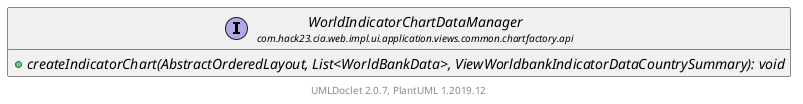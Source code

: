 @startuml
    set namespaceSeparator none
    hide empty fields
    hide empty methods

    interface "<size:14>WorldIndicatorChartDataManager\n<size:10>com.hack23.cia.web.impl.ui.application.views.common.chartfactory.api" as com.hack23.cia.web.impl.ui.application.views.common.chartfactory.api.WorldIndicatorChartDataManager [[WorldIndicatorChartDataManager.html]] {
        {abstract} +createIndicatorChart(AbstractOrderedLayout, List<WorldBankData>, ViewWorldbankIndicatorDataCountrySummary): void
    }

    center footer UMLDoclet 2.0.7, PlantUML 1.2019.12
@enduml
